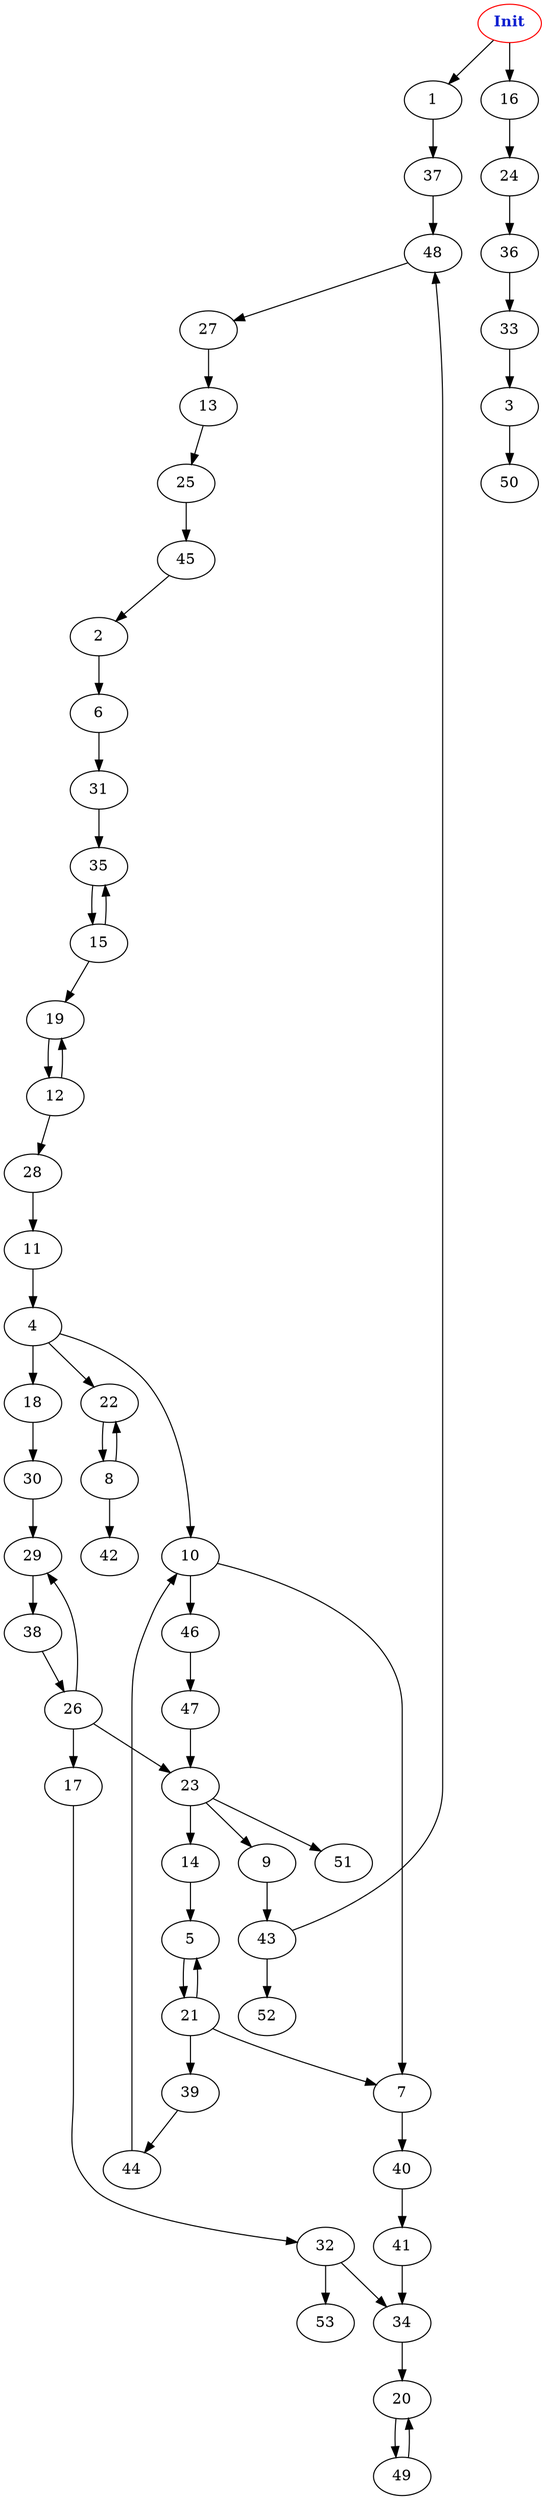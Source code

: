 digraph "Perturbed Net Graph with 54 nodes" {
edge ["class"="link-class"]
"0" ["color"="red","label"=<<b>Init</b>>,"fontcolor"="#1020d0"]
"0" -> "1" ["weight"="1.0"]
"0" -> "16" ["weight"="4.0"]
"1" -> "37" ["weight"="2.0"]
"16" -> "24" ["weight"="7.0"]
"5" -> "21" ["weight"="5.0"]
"21" -> "7" ["weight"="4.0"]
"21" -> "39" ["weight"="4.0"]
"21" -> "5" ["weight"="8.0"]
"10" -> "7" ["weight"="8.0"]
"10" -> "46" ["weight"="6.0"]
"7" -> "40" ["weight"="6.0"]
"40" -> "41" ["weight"="4.0"]
"46" -> "47" ["weight"="7.0"]
"37" -> "48" ["weight"="6.0"]
"6" -> "31" ["weight"="2.0"]
"31" -> "35" ["weight"="8.0"]
"2" -> "6" ["weight"="9.0"]
"8" -> "22" ["weight"="4.0"]
"8" -> "42" ["weight"="4.0"]
"22" -> "8" ["weight"="3.0"]
"4" -> "22" ["weight"="6.0"]
"4" -> "10" ["weight"="1.0"]
"4" -> "18" ["weight"="9.0"]
"18" -> "30" ["weight"="6.0"]
"24" -> "36" ["weight"="5.0"]
"36" -> "33" ["weight"="7.0"]
"48" -> "27" ["weight"="1.0"]
"25" -> "45" ["weight"="6.0"]
"45" -> "2" ["weight"="1.0"]
"14" -> "5" ["weight"="2.0"]
"20" -> "49" ["weight"="7.0"]
"49" -> "20" ["weight"="4.0"]
"47" -> "23" ["weight"="7.0"]
"29" -> "38" ["weight"="6.0"]
"38" -> "26" ["weight"="2.0"]
"39" -> "44" ["weight"="2.0"]
"33" -> "3" ["weight"="3.0"]
"3" -> "50" ["weight"="1.0"]
"28" -> "11" ["weight"="9.0"]
"11" -> "4" ["weight"="2.0"]
"26" -> "17" ["weight"="6.0"]
"26" -> "23" ["weight"="1.0"]
"26" -> "29" ["weight"="1.0"]
"17" -> "32" ["weight"="1.0"]
"32" -> "34" ["weight"="2.0"]
"32" -> "53" ["weight"="7.0"]
"23" -> "51" ["weight"="1.0"]
"23" -> "14" ["weight"="8.0"]
"23" -> "9" ["weight"="1.0"]
"9" -> "43" ["weight"="3.0"]
"43" -> "52" ["weight"="3.0"]
"43" -> "48" ["weight"="1.0"]
"13" -> "25" ["weight"="1.0"]
"41" -> "34" ["weight"="5.0"]
"34" -> "20" ["weight"="4.0"]
"44" -> "10" ["weight"="5.0"]
"27" -> "13" ["weight"="4.0"]
"12" -> "19" ["weight"="5.0"]
"12" -> "28" ["weight"="1.0"]
"19" -> "12" ["weight"="3.0"]
"35" -> "15" ["weight"="4.0"]
"15" -> "19" ["weight"="1.0"]
"15" -> "35" ["weight"="9.0"]
"30" -> "29" ["weight"="8.0"]
}